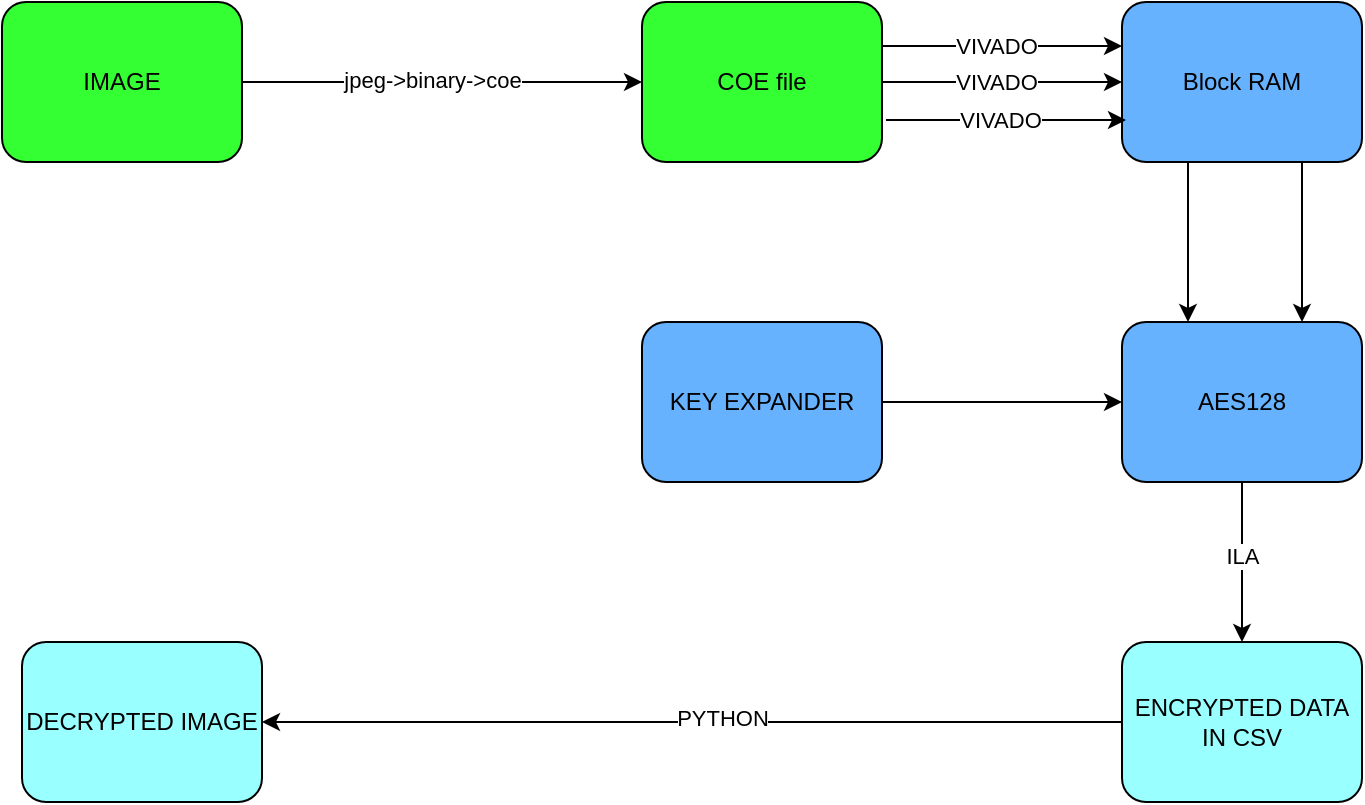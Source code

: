 <mxfile version="24.8.4">
  <diagram name="Page-1" id="4d69lEzU8rsxQcZycyfS">
    <mxGraphModel dx="1674" dy="759" grid="0" gridSize="10" guides="1" tooltips="1" connect="1" arrows="1" fold="1" page="1" pageScale="1" pageWidth="827" pageHeight="1169" background="#FFFFFF" math="0" shadow="0">
      <root>
        <mxCell id="0" />
        <mxCell id="1" parent="0" />
        <mxCell id="bxHgxV4HThnJUHMRRNf2-35" value="IMAGE" style="rounded=1;whiteSpace=wrap;html=1;fillColor=#33FF33;" parent="1" vertex="1">
          <mxGeometry x="40" y="200" width="120" height="80" as="geometry" />
        </mxCell>
        <mxCell id="bxHgxV4HThnJUHMRRNf2-41" style="edgeStyle=orthogonalEdgeStyle;rounded=0;orthogonalLoop=1;jettySize=auto;html=1;exitX=1;exitY=0.5;exitDx=0;exitDy=0;entryX=0;entryY=0.5;entryDx=0;entryDy=0;" parent="1" source="bxHgxV4HThnJUHMRRNf2-36" target="bxHgxV4HThnJUHMRRNf2-40" edge="1">
          <mxGeometry relative="1" as="geometry" />
        </mxCell>
        <mxCell id="bxHgxV4HThnJUHMRRNf2-44" value="VIVADO" style="edgeLabel;html=1;align=center;verticalAlign=middle;resizable=0;points=[];" parent="bxHgxV4HThnJUHMRRNf2-41" vertex="1" connectable="0">
          <mxGeometry x="-0.05" relative="1" as="geometry">
            <mxPoint as="offset" />
          </mxGeometry>
        </mxCell>
        <mxCell id="bxHgxV4HThnJUHMRRNf2-36" value="COE file" style="rounded=1;whiteSpace=wrap;html=1;fillColor=#33FF33;" parent="1" vertex="1">
          <mxGeometry x="360" y="200" width="120" height="80" as="geometry" />
        </mxCell>
        <mxCell id="bxHgxV4HThnJUHMRRNf2-37" value="" style="endArrow=classic;html=1;rounded=0;entryX=0;entryY=0.5;entryDx=0;entryDy=0;" parent="1" target="bxHgxV4HThnJUHMRRNf2-36" edge="1">
          <mxGeometry width="50" height="50" relative="1" as="geometry">
            <mxPoint x="160" y="240" as="sourcePoint" />
            <mxPoint x="210" y="190" as="targetPoint" />
          </mxGeometry>
        </mxCell>
        <mxCell id="bxHgxV4HThnJUHMRRNf2-38" value="jpeg-&amp;gt;binary-&amp;gt;coe" style="edgeLabel;html=1;align=center;verticalAlign=middle;resizable=0;points=[];" parent="bxHgxV4HThnJUHMRRNf2-37" vertex="1" connectable="0">
          <mxGeometry x="-0.05" y="1" relative="1" as="geometry">
            <mxPoint as="offset" />
          </mxGeometry>
        </mxCell>
        <mxCell id="bxHgxV4HThnJUHMRRNf2-40" value="Block RAM" style="rounded=1;whiteSpace=wrap;html=1;fillColor=#66B2FF;" parent="1" vertex="1">
          <mxGeometry x="600" y="200" width="120" height="80" as="geometry" />
        </mxCell>
        <mxCell id="bxHgxV4HThnJUHMRRNf2-42" value="AES128" style="rounded=1;whiteSpace=wrap;html=1;strokeColor=#000000;fillColor=#66B2FF;" parent="1" vertex="1">
          <mxGeometry x="600" y="360" width="120" height="80" as="geometry" />
        </mxCell>
        <mxCell id="bxHgxV4HThnJUHMRRNf2-43" value="" style="endArrow=classic;html=1;rounded=0;entryX=0.5;entryY=0;entryDx=0;entryDy=0;" parent="1" edge="1">
          <mxGeometry width="50" height="50" relative="1" as="geometry">
            <mxPoint x="633" y="280" as="sourcePoint" />
            <mxPoint x="633" y="360" as="targetPoint" />
          </mxGeometry>
        </mxCell>
        <mxCell id="bxHgxV4HThnJUHMRRNf2-45" value="" style="endArrow=classic;html=1;rounded=0;" parent="1" edge="1">
          <mxGeometry width="50" height="50" relative="1" as="geometry">
            <mxPoint x="660" y="440" as="sourcePoint" />
            <mxPoint x="660" y="520" as="targetPoint" />
          </mxGeometry>
        </mxCell>
        <mxCell id="bxHgxV4HThnJUHMRRNf2-47" value="ILA" style="edgeLabel;html=1;align=center;verticalAlign=middle;resizable=0;points=[];" parent="bxHgxV4HThnJUHMRRNf2-45" vertex="1" connectable="0">
          <mxGeometry x="-0.075" relative="1" as="geometry">
            <mxPoint as="offset" />
          </mxGeometry>
        </mxCell>
        <mxCell id="bxHgxV4HThnJUHMRRNf2-46" value="ENCRYPTED DATA IN CSV" style="rounded=1;whiteSpace=wrap;html=1;fillColor=#99FFFF;" parent="1" vertex="1">
          <mxGeometry x="600" y="520" width="120" height="80" as="geometry" />
        </mxCell>
        <mxCell id="bxHgxV4HThnJUHMRRNf2-48" value="DECRYPTED IMAGE" style="rounded=1;whiteSpace=wrap;html=1;fillColor=#99FFFF;" parent="1" vertex="1">
          <mxGeometry x="50" y="520" width="120" height="80" as="geometry" />
        </mxCell>
        <mxCell id="bxHgxV4HThnJUHMRRNf2-49" value="" style="endArrow=classic;html=1;rounded=0;entryX=1;entryY=0.5;entryDx=0;entryDy=0;" parent="1" target="bxHgxV4HThnJUHMRRNf2-48" edge="1">
          <mxGeometry width="50" height="50" relative="1" as="geometry">
            <mxPoint x="600" y="560" as="sourcePoint" />
            <mxPoint x="650" y="510" as="targetPoint" />
          </mxGeometry>
        </mxCell>
        <mxCell id="bxHgxV4HThnJUHMRRNf2-50" value="PYTHON" style="edgeLabel;html=1;align=center;verticalAlign=middle;resizable=0;points=[];" parent="bxHgxV4HThnJUHMRRNf2-49" vertex="1" connectable="0">
          <mxGeometry x="-0.067" y="-2" relative="1" as="geometry">
            <mxPoint as="offset" />
          </mxGeometry>
        </mxCell>
        <mxCell id="UvpwV5aJKrEp0ZPIKY2A-1" style="edgeStyle=orthogonalEdgeStyle;rounded=0;orthogonalLoop=1;jettySize=auto;html=1;exitX=1;exitY=0.5;exitDx=0;exitDy=0;entryX=0;entryY=0.5;entryDx=0;entryDy=0;" edge="1" parent="1">
          <mxGeometry relative="1" as="geometry">
            <mxPoint x="482" y="259" as="sourcePoint" />
            <mxPoint x="602" y="259" as="targetPoint" />
          </mxGeometry>
        </mxCell>
        <mxCell id="UvpwV5aJKrEp0ZPIKY2A-2" value="VIVADO" style="edgeLabel;html=1;align=center;verticalAlign=middle;resizable=0;points=[];" vertex="1" connectable="0" parent="UvpwV5aJKrEp0ZPIKY2A-1">
          <mxGeometry x="-0.05" relative="1" as="geometry">
            <mxPoint as="offset" />
          </mxGeometry>
        </mxCell>
        <mxCell id="UvpwV5aJKrEp0ZPIKY2A-3" style="edgeStyle=orthogonalEdgeStyle;rounded=0;orthogonalLoop=1;jettySize=auto;html=1;exitX=1;exitY=0.5;exitDx=0;exitDy=0;entryX=0;entryY=0.5;entryDx=0;entryDy=0;" edge="1" parent="1">
          <mxGeometry relative="1" as="geometry">
            <mxPoint x="480" y="222" as="sourcePoint" />
            <mxPoint x="600" y="222" as="targetPoint" />
          </mxGeometry>
        </mxCell>
        <mxCell id="UvpwV5aJKrEp0ZPIKY2A-4" value="VIVADO" style="edgeLabel;html=1;align=center;verticalAlign=middle;resizable=0;points=[];" vertex="1" connectable="0" parent="UvpwV5aJKrEp0ZPIKY2A-3">
          <mxGeometry x="-0.05" relative="1" as="geometry">
            <mxPoint as="offset" />
          </mxGeometry>
        </mxCell>
        <mxCell id="UvpwV5aJKrEp0ZPIKY2A-6" value="" style="endArrow=classic;html=1;rounded=0;entryX=0.5;entryY=0;entryDx=0;entryDy=0;" edge="1" parent="1">
          <mxGeometry width="50" height="50" relative="1" as="geometry">
            <mxPoint x="690" y="280" as="sourcePoint" />
            <mxPoint x="690" y="360" as="targetPoint" />
          </mxGeometry>
        </mxCell>
        <mxCell id="UvpwV5aJKrEp0ZPIKY2A-7" value="KEY EXPANDER" style="rounded=1;whiteSpace=wrap;html=1;strokeColor=#000000;fillColor=#66B2FF;" vertex="1" parent="1">
          <mxGeometry x="360" y="360" width="120" height="80" as="geometry" />
        </mxCell>
        <mxCell id="UvpwV5aJKrEp0ZPIKY2A-8" value="" style="endArrow=classic;html=1;rounded=0;entryX=0;entryY=0.5;entryDx=0;entryDy=0;" edge="1" parent="1" target="bxHgxV4HThnJUHMRRNf2-42">
          <mxGeometry width="50" height="50" relative="1" as="geometry">
            <mxPoint x="480" y="400" as="sourcePoint" />
            <mxPoint x="530" y="350" as="targetPoint" />
          </mxGeometry>
        </mxCell>
      </root>
    </mxGraphModel>
  </diagram>
</mxfile>
